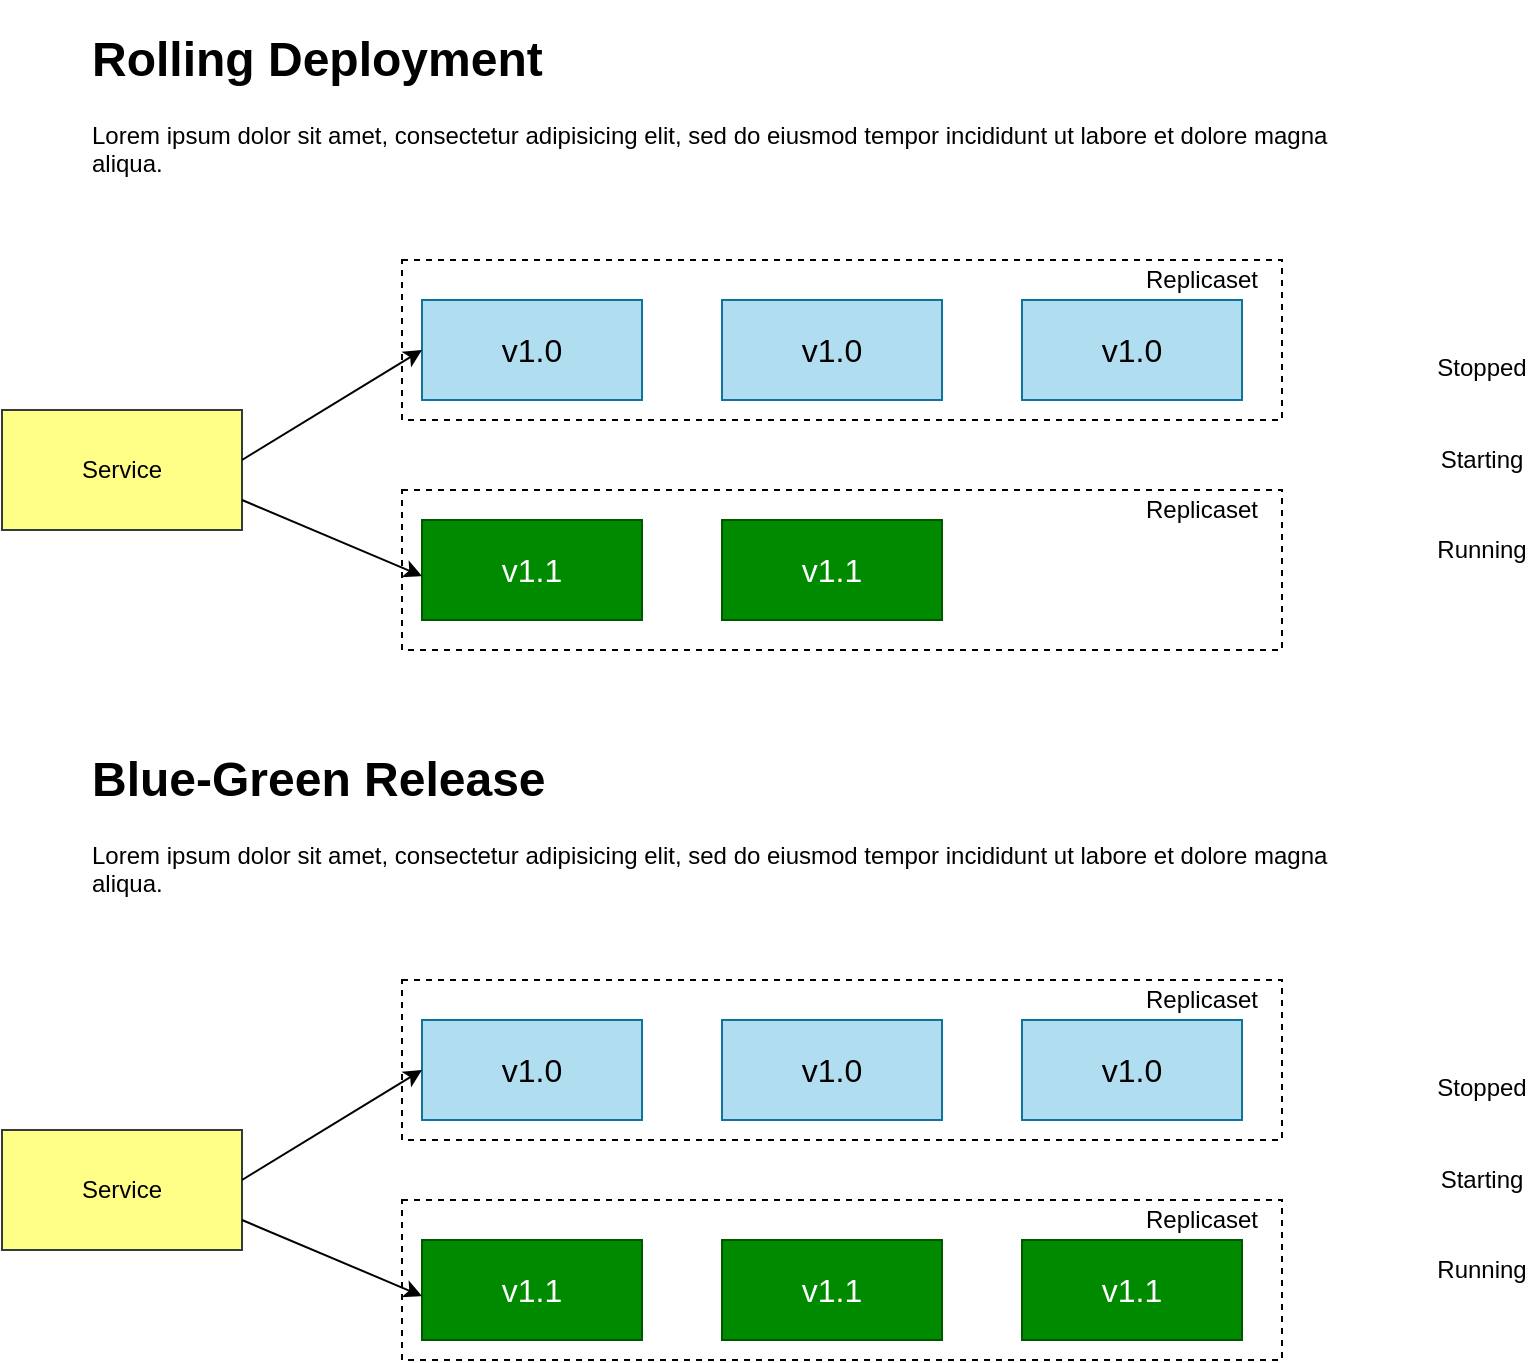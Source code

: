 <mxfile version="15.2.1" type="device" pages="2"><diagram id="lHcUlJy-ZQDVHIwKL_wY" name="Page-1"><mxGraphModel dx="1426" dy="826" grid="1" gridSize="10" guides="1" tooltips="1" connect="1" arrows="1" fold="1" page="1" pageScale="1" pageWidth="827" pageHeight="1169" math="0" shadow="0"><root><mxCell id="0"/><mxCell id="1" parent="0"/><mxCell id="32estv7H3Sh4ADwZXbgW-15" value="&lt;font style=&quot;font-size: 16px&quot;&gt;v1.1&lt;/font&gt;" style="rounded=0;whiteSpace=wrap;html=1;fillColor=#008a00;strokeColor=#005700;fontColor=#ffffff;" vertex="1" parent="1"><mxGeometry x="400" y="290" width="110" height="50" as="geometry"/></mxCell><mxCell id="32estv7H3Sh4ADwZXbgW-19" value="&lt;font style=&quot;font-size: 16px&quot;&gt;v1.1&lt;/font&gt;" style="rounded=0;whiteSpace=wrap;html=1;fillColor=#008a00;strokeColor=#005700;fontColor=#ffffff;" vertex="1" parent="1"><mxGeometry x="250" y="290" width="110" height="50" as="geometry"/></mxCell><mxCell id="32estv7H3Sh4ADwZXbgW-6" value="&lt;font style=&quot;font-size: 16px&quot;&gt;v1.0&lt;/font&gt;" style="rounded=0;whiteSpace=wrap;html=1;fillColor=#b1ddf0;strokeColor=#10739e;" vertex="1" parent="1"><mxGeometry x="550" y="180" width="110" height="50" as="geometry"/></mxCell><mxCell id="32estv7H3Sh4ADwZXbgW-1" value="&lt;h1&gt;Rolling Deployment&lt;/h1&gt;&lt;p&gt;Lorem ipsum dolor sit amet, consectetur adipisicing elit, sed do eiusmod tempor incididunt ut labore et dolore magna aliqua.&lt;/p&gt;" style="text;html=1;strokeColor=none;fillColor=none;spacing=5;spacingTop=-20;whiteSpace=wrap;overflow=hidden;rounded=0;" vertex="1" parent="1"><mxGeometry x="80" y="40" width="630" height="120" as="geometry"/></mxCell><mxCell id="32estv7H3Sh4ADwZXbgW-2" value="" style="rounded=0;whiteSpace=wrap;html=1;dashed=1;fillColor=none;" vertex="1" parent="1"><mxGeometry x="240" y="160" width="440" height="80" as="geometry"/></mxCell><mxCell id="32estv7H3Sh4ADwZXbgW-3" value="&lt;font style=&quot;font-size: 16px&quot;&gt;v1.0&lt;/font&gt;" style="rounded=0;whiteSpace=wrap;html=1;fillColor=#b1ddf0;strokeColor=#10739e;" vertex="1" parent="1"><mxGeometry x="400" y="180" width="110" height="50" as="geometry"/></mxCell><mxCell id="32estv7H3Sh4ADwZXbgW-4" value="" style="shape=image;html=1;verticalAlign=top;verticalLabelPosition=bottom;labelBackgroundColor=#ffffff;imageAspect=0;aspect=fixed;image=https://cdn1.iconfinder.com/data/icons/andriod-app/36/close-128.png" vertex="1" parent="1"><mxGeometry x="480" y="191" width="28" height="28" as="geometry"/></mxCell><mxCell id="32estv7H3Sh4ADwZXbgW-5" value="" style="shape=image;html=1;verticalAlign=top;verticalLabelPosition=bottom;labelBackgroundColor=#ffffff;imageAspect=0;aspect=fixed;image=https://cdn2.iconfinder.com/data/icons/flat-ui-icons-24-px/24/checkmark-24-128.png" vertex="1" parent="1"><mxGeometry x="630" y="191" width="28" height="28" as="geometry"/></mxCell><mxCell id="32estv7H3Sh4ADwZXbgW-7" value="" style="shape=image;html=1;verticalAlign=top;verticalLabelPosition=bottom;labelBackgroundColor=#ffffff;imageAspect=0;aspect=fixed;image=https://cdn1.iconfinder.com/data/icons/andriod-app/36/close-128.png" vertex="1" parent="1"><mxGeometry x="726" y="200" width="28" height="28" as="geometry"/></mxCell><mxCell id="32estv7H3Sh4ADwZXbgW-8" value="&lt;font style=&quot;font-size: 16px&quot;&gt;v1.0&lt;/font&gt;" style="rounded=0;whiteSpace=wrap;html=1;fillColor=#b1ddf0;strokeColor=#10739e;" vertex="1" parent="1"><mxGeometry x="250" y="180" width="110" height="50" as="geometry"/></mxCell><mxCell id="32estv7H3Sh4ADwZXbgW-9" value="" style="shape=image;html=1;verticalAlign=top;verticalLabelPosition=bottom;labelBackgroundColor=#ffffff;imageAspect=0;aspect=fixed;image=https://cdn1.iconfinder.com/data/icons/andriod-app/36/close-128.png" vertex="1" parent="1"><mxGeometry x="330" y="191" width="28" height="28" as="geometry"/></mxCell><mxCell id="32estv7H3Sh4ADwZXbgW-10" value="" style="shape=image;html=1;verticalAlign=top;verticalLabelPosition=bottom;labelBackgroundColor=#ffffff;imageAspect=0;aspect=fixed;image=https://cdn2.iconfinder.com/data/icons/flat-ui-icons-24-px/24/checkmark-24-128.png" vertex="1" parent="1"><mxGeometry x="330" y="301" width="28" height="28" as="geometry"/></mxCell><mxCell id="32estv7H3Sh4ADwZXbgW-11" value="" style="shape=image;html=1;verticalAlign=top;verticalLabelPosition=bottom;labelBackgroundColor=#ffffff;imageAspect=0;aspect=fixed;image=https://cdn0.iconfinder.com/data/icons/user-interface-line-19/32/ui_26-128.png" vertex="1" parent="1"><mxGeometry x="478" y="301" width="30" height="30" as="geometry"/></mxCell><mxCell id="32estv7H3Sh4ADwZXbgW-14" value="" style="rounded=0;whiteSpace=wrap;html=1;dashed=1;fillColor=none;" vertex="1" parent="1"><mxGeometry x="240" y="275" width="440" height="80" as="geometry"/></mxCell><mxCell id="32estv7H3Sh4ADwZXbgW-21" value="" style="shape=image;html=1;verticalAlign=top;verticalLabelPosition=bottom;labelBackgroundColor=#ffffff;imageAspect=0;aspect=fixed;image=https://cdn2.iconfinder.com/data/icons/flat-ui-icons-24-px/24/checkmark-24-128.png" vertex="1" parent="1"><mxGeometry x="726" y="290" width="28" height="28" as="geometry"/></mxCell><mxCell id="32estv7H3Sh4ADwZXbgW-22" value="" style="shape=image;html=1;verticalAlign=top;verticalLabelPosition=bottom;labelBackgroundColor=#ffffff;imageAspect=0;aspect=fixed;image=https://cdn0.iconfinder.com/data/icons/user-interface-line-19/32/ui_26-128.png" vertex="1" parent="1"><mxGeometry x="720" y="240" width="40" height="40" as="geometry"/></mxCell><mxCell id="32estv7H3Sh4ADwZXbgW-23" value="Replicaset" style="text;html=1;strokeColor=none;fillColor=none;align=center;verticalAlign=middle;whiteSpace=wrap;rounded=0;" vertex="1" parent="1"><mxGeometry x="610" y="160" width="60" height="20" as="geometry"/></mxCell><mxCell id="32estv7H3Sh4ADwZXbgW-24" value="Replicaset" style="text;html=1;strokeColor=none;fillColor=none;align=center;verticalAlign=middle;whiteSpace=wrap;rounded=0;" vertex="1" parent="1"><mxGeometry x="610" y="275" width="60" height="20" as="geometry"/></mxCell><mxCell id="32estv7H3Sh4ADwZXbgW-25" value="Stopped" style="text;html=1;strokeColor=none;fillColor=none;align=center;verticalAlign=middle;whiteSpace=wrap;rounded=0;" vertex="1" parent="1"><mxGeometry x="760" y="204" width="40" height="20" as="geometry"/></mxCell><mxCell id="32estv7H3Sh4ADwZXbgW-27" value="Starting" style="text;html=1;strokeColor=none;fillColor=none;align=center;verticalAlign=middle;whiteSpace=wrap;rounded=0;" vertex="1" parent="1"><mxGeometry x="760" y="250" width="40" height="20" as="geometry"/></mxCell><mxCell id="32estv7H3Sh4ADwZXbgW-28" value="Running" style="text;html=1;strokeColor=none;fillColor=none;align=center;verticalAlign=middle;whiteSpace=wrap;rounded=0;" vertex="1" parent="1"><mxGeometry x="760" y="295" width="40" height="20" as="geometry"/></mxCell><mxCell id="32estv7H3Sh4ADwZXbgW-29" value="Service" style="rounded=0;whiteSpace=wrap;html=1;fillColor=#ffff88;strokeColor=#36393d;" vertex="1" parent="1"><mxGeometry x="40" y="235" width="120" height="60" as="geometry"/></mxCell><mxCell id="32estv7H3Sh4ADwZXbgW-30" value="" style="endArrow=classic;html=1;entryX=0;entryY=0.5;entryDx=0;entryDy=0;" edge="1" parent="1" target="32estv7H3Sh4ADwZXbgW-8"><mxGeometry width="50" height="50" relative="1" as="geometry"><mxPoint x="160" y="260" as="sourcePoint"/><mxPoint x="210" y="210" as="targetPoint"/></mxGeometry></mxCell><mxCell id="32estv7H3Sh4ADwZXbgW-31" value="" style="endArrow=classic;html=1;exitX=1;exitY=0.75;exitDx=0;exitDy=0;" edge="1" parent="1" source="32estv7H3Sh4ADwZXbgW-29"><mxGeometry width="50" height="50" relative="1" as="geometry"><mxPoint x="200" y="368" as="sourcePoint"/><mxPoint x="250" y="318" as="targetPoint"/></mxGeometry></mxCell><mxCell id="32estv7H3Sh4ADwZXbgW-33" value="&lt;font style=&quot;font-size: 16px&quot;&gt;v1.1&lt;/font&gt;" style="rounded=0;whiteSpace=wrap;html=1;fillColor=#008a00;strokeColor=#005700;fontColor=#ffffff;" vertex="1" parent="1"><mxGeometry x="250" y="650" width="110" height="50" as="geometry"/></mxCell><mxCell id="32estv7H3Sh4ADwZXbgW-34" value="&lt;font style=&quot;font-size: 16px&quot;&gt;v1.0&lt;/font&gt;" style="rounded=0;whiteSpace=wrap;html=1;fillColor=#b1ddf0;strokeColor=#10739e;" vertex="1" parent="1"><mxGeometry x="550" y="540" width="110" height="50" as="geometry"/></mxCell><mxCell id="32estv7H3Sh4ADwZXbgW-35" value="&lt;h1&gt;Blue-Green Release&lt;/h1&gt;&lt;p&gt;Lorem ipsum dolor sit amet, consectetur adipisicing elit, sed do eiusmod tempor incididunt ut labore et dolore magna aliqua.&lt;/p&gt;" style="text;html=1;strokeColor=none;fillColor=none;spacing=5;spacingTop=-20;whiteSpace=wrap;overflow=hidden;rounded=0;" vertex="1" parent="1"><mxGeometry x="80" y="400" width="630" height="120" as="geometry"/></mxCell><mxCell id="32estv7H3Sh4ADwZXbgW-36" value="" style="rounded=0;whiteSpace=wrap;html=1;dashed=1;fillColor=none;" vertex="1" parent="1"><mxGeometry x="240" y="520" width="440" height="80" as="geometry"/></mxCell><mxCell id="32estv7H3Sh4ADwZXbgW-37" value="&lt;font style=&quot;font-size: 16px&quot;&gt;v1.0&lt;/font&gt;" style="rounded=0;whiteSpace=wrap;html=1;fillColor=#b1ddf0;strokeColor=#10739e;" vertex="1" parent="1"><mxGeometry x="400" y="540" width="110" height="50" as="geometry"/></mxCell><mxCell id="32estv7H3Sh4ADwZXbgW-39" value="" style="shape=image;html=1;verticalAlign=top;verticalLabelPosition=bottom;labelBackgroundColor=#ffffff;imageAspect=0;aspect=fixed;image=https://cdn2.iconfinder.com/data/icons/flat-ui-icons-24-px/24/checkmark-24-128.png" vertex="1" parent="1"><mxGeometry x="630" y="551" width="28" height="28" as="geometry"/></mxCell><mxCell id="32estv7H3Sh4ADwZXbgW-40" value="" style="shape=image;html=1;verticalAlign=top;verticalLabelPosition=bottom;labelBackgroundColor=#ffffff;imageAspect=0;aspect=fixed;image=https://cdn1.iconfinder.com/data/icons/andriod-app/36/close-128.png" vertex="1" parent="1"><mxGeometry x="726" y="560" width="28" height="28" as="geometry"/></mxCell><mxCell id="32estv7H3Sh4ADwZXbgW-41" value="&lt;font style=&quot;font-size: 16px&quot;&gt;v1.0&lt;/font&gt;" style="rounded=0;whiteSpace=wrap;html=1;fillColor=#b1ddf0;strokeColor=#10739e;" vertex="1" parent="1"><mxGeometry x="250" y="540" width="110" height="50" as="geometry"/></mxCell><mxCell id="32estv7H3Sh4ADwZXbgW-43" value="" style="shape=image;html=1;verticalAlign=top;verticalLabelPosition=bottom;labelBackgroundColor=#ffffff;imageAspect=0;aspect=fixed;image=https://cdn2.iconfinder.com/data/icons/flat-ui-icons-24-px/24/checkmark-24-128.png" vertex="1" parent="1"><mxGeometry x="330" y="661" width="28" height="28" as="geometry"/></mxCell><mxCell id="32estv7H3Sh4ADwZXbgW-45" value="" style="rounded=0;whiteSpace=wrap;html=1;dashed=1;fillColor=none;" vertex="1" parent="1"><mxGeometry x="240" y="630" width="440" height="80" as="geometry"/></mxCell><mxCell id="32estv7H3Sh4ADwZXbgW-46" value="" style="shape=image;html=1;verticalAlign=top;verticalLabelPosition=bottom;labelBackgroundColor=#ffffff;imageAspect=0;aspect=fixed;image=https://cdn2.iconfinder.com/data/icons/flat-ui-icons-24-px/24/checkmark-24-128.png" vertex="1" parent="1"><mxGeometry x="726" y="650" width="28" height="28" as="geometry"/></mxCell><mxCell id="32estv7H3Sh4ADwZXbgW-47" value="" style="shape=image;html=1;verticalAlign=top;verticalLabelPosition=bottom;labelBackgroundColor=#ffffff;imageAspect=0;aspect=fixed;image=https://cdn0.iconfinder.com/data/icons/user-interface-line-19/32/ui_26-128.png" vertex="1" parent="1"><mxGeometry x="720" y="600" width="40" height="40" as="geometry"/></mxCell><mxCell id="32estv7H3Sh4ADwZXbgW-48" value="Replicaset" style="text;html=1;strokeColor=none;fillColor=none;align=center;verticalAlign=middle;whiteSpace=wrap;rounded=0;" vertex="1" parent="1"><mxGeometry x="610" y="520" width="60" height="20" as="geometry"/></mxCell><mxCell id="32estv7H3Sh4ADwZXbgW-49" value="Replicaset" style="text;html=1;strokeColor=none;fillColor=none;align=center;verticalAlign=middle;whiteSpace=wrap;rounded=0;" vertex="1" parent="1"><mxGeometry x="610" y="630" width="60" height="20" as="geometry"/></mxCell><mxCell id="32estv7H3Sh4ADwZXbgW-50" value="Stopped" style="text;html=1;strokeColor=none;fillColor=none;align=center;verticalAlign=middle;whiteSpace=wrap;rounded=0;" vertex="1" parent="1"><mxGeometry x="760" y="564" width="40" height="20" as="geometry"/></mxCell><mxCell id="32estv7H3Sh4ADwZXbgW-51" value="Starting" style="text;html=1;strokeColor=none;fillColor=none;align=center;verticalAlign=middle;whiteSpace=wrap;rounded=0;" vertex="1" parent="1"><mxGeometry x="760" y="610" width="40" height="20" as="geometry"/></mxCell><mxCell id="32estv7H3Sh4ADwZXbgW-52" value="Running" style="text;html=1;strokeColor=none;fillColor=none;align=center;verticalAlign=middle;whiteSpace=wrap;rounded=0;" vertex="1" parent="1"><mxGeometry x="760" y="655" width="40" height="20" as="geometry"/></mxCell><mxCell id="32estv7H3Sh4ADwZXbgW-53" value="Service" style="rounded=0;whiteSpace=wrap;html=1;fillColor=#ffff88;strokeColor=#36393d;" vertex="1" parent="1"><mxGeometry x="40" y="595" width="120" height="60" as="geometry"/></mxCell><mxCell id="32estv7H3Sh4ADwZXbgW-54" value="" style="endArrow=classic;html=1;entryX=0;entryY=0.5;entryDx=0;entryDy=0;" edge="1" parent="1" target="32estv7H3Sh4ADwZXbgW-41"><mxGeometry width="50" height="50" relative="1" as="geometry"><mxPoint x="160" y="620" as="sourcePoint"/><mxPoint x="210" y="570" as="targetPoint"/></mxGeometry></mxCell><mxCell id="32estv7H3Sh4ADwZXbgW-55" value="" style="endArrow=classic;html=1;exitX=1;exitY=0.75;exitDx=0;exitDy=0;" edge="1" parent="1" source="32estv7H3Sh4ADwZXbgW-53"><mxGeometry width="50" height="50" relative="1" as="geometry"><mxPoint x="200" y="728" as="sourcePoint"/><mxPoint x="250" y="678" as="targetPoint"/></mxGeometry></mxCell><mxCell id="32estv7H3Sh4ADwZXbgW-56" value="" style="shape=image;html=1;verticalAlign=top;verticalLabelPosition=bottom;labelBackgroundColor=#ffffff;imageAspect=0;aspect=fixed;image=https://cdn2.iconfinder.com/data/icons/flat-ui-icons-24-px/24/checkmark-24-128.png" vertex="1" parent="1"><mxGeometry x="479" y="551" width="28" height="28" as="geometry"/></mxCell><mxCell id="32estv7H3Sh4ADwZXbgW-57" value="" style="shape=image;html=1;verticalAlign=top;verticalLabelPosition=bottom;labelBackgroundColor=#ffffff;imageAspect=0;aspect=fixed;image=https://cdn2.iconfinder.com/data/icons/flat-ui-icons-24-px/24/checkmark-24-128.png" vertex="1" parent="1"><mxGeometry x="330" y="551" width="28" height="28" as="geometry"/></mxCell><mxCell id="32estv7H3Sh4ADwZXbgW-58" value="&lt;font style=&quot;font-size: 16px&quot;&gt;v1.1&lt;/font&gt;" style="rounded=0;whiteSpace=wrap;html=1;fillColor=#008a00;strokeColor=#005700;fontColor=#ffffff;" vertex="1" parent="1"><mxGeometry x="400" y="650" width="110" height="50" as="geometry"/></mxCell><mxCell id="32estv7H3Sh4ADwZXbgW-59" value="" style="shape=image;html=1;verticalAlign=top;verticalLabelPosition=bottom;labelBackgroundColor=#ffffff;imageAspect=0;aspect=fixed;image=https://cdn2.iconfinder.com/data/icons/flat-ui-icons-24-px/24/checkmark-24-128.png" vertex="1" parent="1"><mxGeometry x="480" y="661" width="28" height="28" as="geometry"/></mxCell><mxCell id="32estv7H3Sh4ADwZXbgW-60" value="&lt;font style=&quot;font-size: 16px&quot;&gt;v1.1&lt;/font&gt;" style="rounded=0;whiteSpace=wrap;html=1;fillColor=#008a00;strokeColor=#005700;fontColor=#ffffff;" vertex="1" parent="1"><mxGeometry x="550" y="650" width="110" height="50" as="geometry"/></mxCell><mxCell id="32estv7H3Sh4ADwZXbgW-61" value="" style="shape=image;html=1;verticalAlign=top;verticalLabelPosition=bottom;labelBackgroundColor=#ffffff;imageAspect=0;aspect=fixed;image=https://cdn2.iconfinder.com/data/icons/flat-ui-icons-24-px/24/checkmark-24-128.png" vertex="1" parent="1"><mxGeometry x="630" y="661" width="28" height="28" as="geometry"/></mxCell><mxCell id="32estv7H3Sh4ADwZXbgW-62" value="" style="shape=image;html=1;verticalAlign=top;verticalLabelPosition=bottom;labelBackgroundColor=#ffffff;imageAspect=0;aspect=fixed;image=https://cdn3.iconfinder.com/data/icons/flat-actions-icons-9/792/Close_Icon-128.png" vertex="1" parent="1"><mxGeometry x="180" y="579" width="38" height="38" as="geometry"/></mxCell></root></mxGraphModel></diagram><diagram id="VpMZk6CuCv2PPiGNqnUS" name="Page-2"><mxGraphModel dx="1426" dy="826" grid="1" gridSize="10" guides="1" tooltips="1" connect="1" arrows="1" fold="1" page="1" pageScale="1" pageWidth="827" pageHeight="1169" math="0" shadow="0"><root><mxCell id="dDmivRtu1lq8tklm9113-0"/><mxCell id="dDmivRtu1lq8tklm9113-1" parent="dDmivRtu1lq8tklm9113-0"/><mxCell id="dDmivRtu1lq8tklm9113-26" value="&lt;font style=&quot;font-size: 16px&quot;&gt;v1.1&lt;/font&gt;" style="rounded=0;whiteSpace=wrap;html=1;fillColor=#008a00;strokeColor=#005700;fontColor=#ffffff;" vertex="1" parent="dDmivRtu1lq8tklm9113-1"><mxGeometry x="250" y="290" width="110" height="50" as="geometry"/></mxCell><mxCell id="dDmivRtu1lq8tklm9113-27" value="&lt;font style=&quot;font-size: 16px&quot;&gt;v1.0&lt;/font&gt;" style="rounded=0;whiteSpace=wrap;html=1;fillColor=#b1ddf0;strokeColor=#10739e;" vertex="1" parent="dDmivRtu1lq8tklm9113-1"><mxGeometry x="550" y="180" width="110" height="50" as="geometry"/></mxCell><mxCell id="dDmivRtu1lq8tklm9113-28" value="&lt;h1&gt;Canary Release&lt;/h1&gt;&lt;p&gt;Lorem ipsum dolor sit amet, consectetur adipisicing elit, sed do eiusmod tempor incididunt ut labore et dolore magna aliqua.&lt;/p&gt;" style="text;html=1;strokeColor=none;fillColor=none;spacing=5;spacingTop=-20;whiteSpace=wrap;overflow=hidden;rounded=0;" vertex="1" parent="dDmivRtu1lq8tklm9113-1"><mxGeometry x="80" y="40" width="630" height="120" as="geometry"/></mxCell><mxCell id="dDmivRtu1lq8tklm9113-29" value="" style="rounded=0;whiteSpace=wrap;html=1;dashed=1;fillColor=none;" vertex="1" parent="dDmivRtu1lq8tklm9113-1"><mxGeometry x="240" y="160" width="440" height="80" as="geometry"/></mxCell><mxCell id="dDmivRtu1lq8tklm9113-30" value="&lt;font style=&quot;font-size: 16px&quot;&gt;v1.0&lt;/font&gt;" style="rounded=0;whiteSpace=wrap;html=1;fillColor=#b1ddf0;strokeColor=#10739e;" vertex="1" parent="dDmivRtu1lq8tklm9113-1"><mxGeometry x="400" y="180" width="110" height="50" as="geometry"/></mxCell><mxCell id="dDmivRtu1lq8tklm9113-31" value="" style="shape=image;html=1;verticalAlign=top;verticalLabelPosition=bottom;labelBackgroundColor=#ffffff;imageAspect=0;aspect=fixed;image=https://cdn2.iconfinder.com/data/icons/flat-ui-icons-24-px/24/checkmark-24-128.png" vertex="1" parent="dDmivRtu1lq8tklm9113-1"><mxGeometry x="630" y="191" width="28" height="28" as="geometry"/></mxCell><mxCell id="dDmivRtu1lq8tklm9113-32" value="" style="shape=image;html=1;verticalAlign=top;verticalLabelPosition=bottom;labelBackgroundColor=#ffffff;imageAspect=0;aspect=fixed;image=https://cdn1.iconfinder.com/data/icons/andriod-app/36/close-128.png" vertex="1" parent="dDmivRtu1lq8tklm9113-1"><mxGeometry x="726" y="200" width="28" height="28" as="geometry"/></mxCell><mxCell id="dDmivRtu1lq8tklm9113-33" value="&lt;font style=&quot;font-size: 16px&quot;&gt;v1.0&lt;/font&gt;" style="rounded=0;whiteSpace=wrap;html=1;fillColor=#b1ddf0;strokeColor=#10739e;" vertex="1" parent="dDmivRtu1lq8tklm9113-1"><mxGeometry x="250" y="180" width="110" height="50" as="geometry"/></mxCell><mxCell id="dDmivRtu1lq8tklm9113-34" value="" style="shape=image;html=1;verticalAlign=top;verticalLabelPosition=bottom;labelBackgroundColor=#ffffff;imageAspect=0;aspect=fixed;image=https://cdn2.iconfinder.com/data/icons/flat-ui-icons-24-px/24/checkmark-24-128.png" vertex="1" parent="dDmivRtu1lq8tklm9113-1"><mxGeometry x="330" y="301" width="28" height="28" as="geometry"/></mxCell><mxCell id="dDmivRtu1lq8tklm9113-35" value="" style="rounded=0;whiteSpace=wrap;html=1;dashed=1;fillColor=none;" vertex="1" parent="dDmivRtu1lq8tklm9113-1"><mxGeometry x="240" y="270" width="440" height="80" as="geometry"/></mxCell><mxCell id="dDmivRtu1lq8tklm9113-36" value="" style="shape=image;html=1;verticalAlign=top;verticalLabelPosition=bottom;labelBackgroundColor=#ffffff;imageAspect=0;aspect=fixed;image=https://cdn2.iconfinder.com/data/icons/flat-ui-icons-24-px/24/checkmark-24-128.png" vertex="1" parent="dDmivRtu1lq8tklm9113-1"><mxGeometry x="726" y="290" width="28" height="28" as="geometry"/></mxCell><mxCell id="dDmivRtu1lq8tklm9113-37" value="" style="shape=image;html=1;verticalAlign=top;verticalLabelPosition=bottom;labelBackgroundColor=#ffffff;imageAspect=0;aspect=fixed;image=https://cdn0.iconfinder.com/data/icons/user-interface-line-19/32/ui_26-128.png" vertex="1" parent="dDmivRtu1lq8tklm9113-1"><mxGeometry x="720" y="240" width="40" height="40" as="geometry"/></mxCell><mxCell id="dDmivRtu1lq8tklm9113-38" value="Replicaset" style="text;html=1;strokeColor=none;fillColor=none;align=center;verticalAlign=middle;whiteSpace=wrap;rounded=0;" vertex="1" parent="dDmivRtu1lq8tklm9113-1"><mxGeometry x="610" y="160" width="60" height="20" as="geometry"/></mxCell><mxCell id="dDmivRtu1lq8tklm9113-39" value="Replicaset" style="text;html=1;strokeColor=none;fillColor=none;align=center;verticalAlign=middle;whiteSpace=wrap;rounded=0;" vertex="1" parent="dDmivRtu1lq8tklm9113-1"><mxGeometry x="610" y="270" width="60" height="20" as="geometry"/></mxCell><mxCell id="dDmivRtu1lq8tklm9113-40" value="Stopped" style="text;html=1;strokeColor=none;fillColor=none;align=center;verticalAlign=middle;whiteSpace=wrap;rounded=0;" vertex="1" parent="dDmivRtu1lq8tklm9113-1"><mxGeometry x="760" y="204" width="40" height="20" as="geometry"/></mxCell><mxCell id="dDmivRtu1lq8tklm9113-41" value="Starting" style="text;html=1;strokeColor=none;fillColor=none;align=center;verticalAlign=middle;whiteSpace=wrap;rounded=0;" vertex="1" parent="dDmivRtu1lq8tklm9113-1"><mxGeometry x="760" y="250" width="40" height="20" as="geometry"/></mxCell><mxCell id="dDmivRtu1lq8tklm9113-42" value="Running" style="text;html=1;strokeColor=none;fillColor=none;align=center;verticalAlign=middle;whiteSpace=wrap;rounded=0;" vertex="1" parent="dDmivRtu1lq8tklm9113-1"><mxGeometry x="760" y="295" width="40" height="20" as="geometry"/></mxCell><mxCell id="dDmivRtu1lq8tklm9113-43" value="Service" style="rounded=0;whiteSpace=wrap;html=1;fillColor=#ffff88;strokeColor=#36393d;" vertex="1" parent="dDmivRtu1lq8tklm9113-1"><mxGeometry x="40" y="235" width="120" height="60" as="geometry"/></mxCell><mxCell id="dDmivRtu1lq8tklm9113-44" value="" style="endArrow=classic;html=1;entryX=0;entryY=0.5;entryDx=0;entryDy=0;" edge="1" parent="dDmivRtu1lq8tklm9113-1" target="dDmivRtu1lq8tklm9113-33"><mxGeometry width="50" height="50" relative="1" as="geometry"><mxPoint x="160" y="260" as="sourcePoint"/><mxPoint x="210" y="210" as="targetPoint"/></mxGeometry></mxCell><mxCell id="dDmivRtu1lq8tklm9113-45" value="" style="endArrow=classic;html=1;exitX=1;exitY=0.75;exitDx=0;exitDy=0;" edge="1" parent="dDmivRtu1lq8tklm9113-1" source="dDmivRtu1lq8tklm9113-43"><mxGeometry width="50" height="50" relative="1" as="geometry"><mxPoint x="200" y="368" as="sourcePoint"/><mxPoint x="250" y="318" as="targetPoint"/></mxGeometry></mxCell><mxCell id="dDmivRtu1lq8tklm9113-46" value="" style="shape=image;html=1;verticalAlign=top;verticalLabelPosition=bottom;labelBackgroundColor=#ffffff;imageAspect=0;aspect=fixed;image=https://cdn2.iconfinder.com/data/icons/flat-ui-icons-24-px/24/checkmark-24-128.png" vertex="1" parent="dDmivRtu1lq8tklm9113-1"><mxGeometry x="479" y="191" width="28" height="28" as="geometry"/></mxCell><mxCell id="dDmivRtu1lq8tklm9113-47" value="" style="shape=image;html=1;verticalAlign=top;verticalLabelPosition=bottom;labelBackgroundColor=#ffffff;imageAspect=0;aspect=fixed;image=https://cdn2.iconfinder.com/data/icons/flat-ui-icons-24-px/24/checkmark-24-128.png" vertex="1" parent="dDmivRtu1lq8tklm9113-1"><mxGeometry x="330" y="191" width="28" height="28" as="geometry"/></mxCell></root></mxGraphModel></diagram></mxfile>